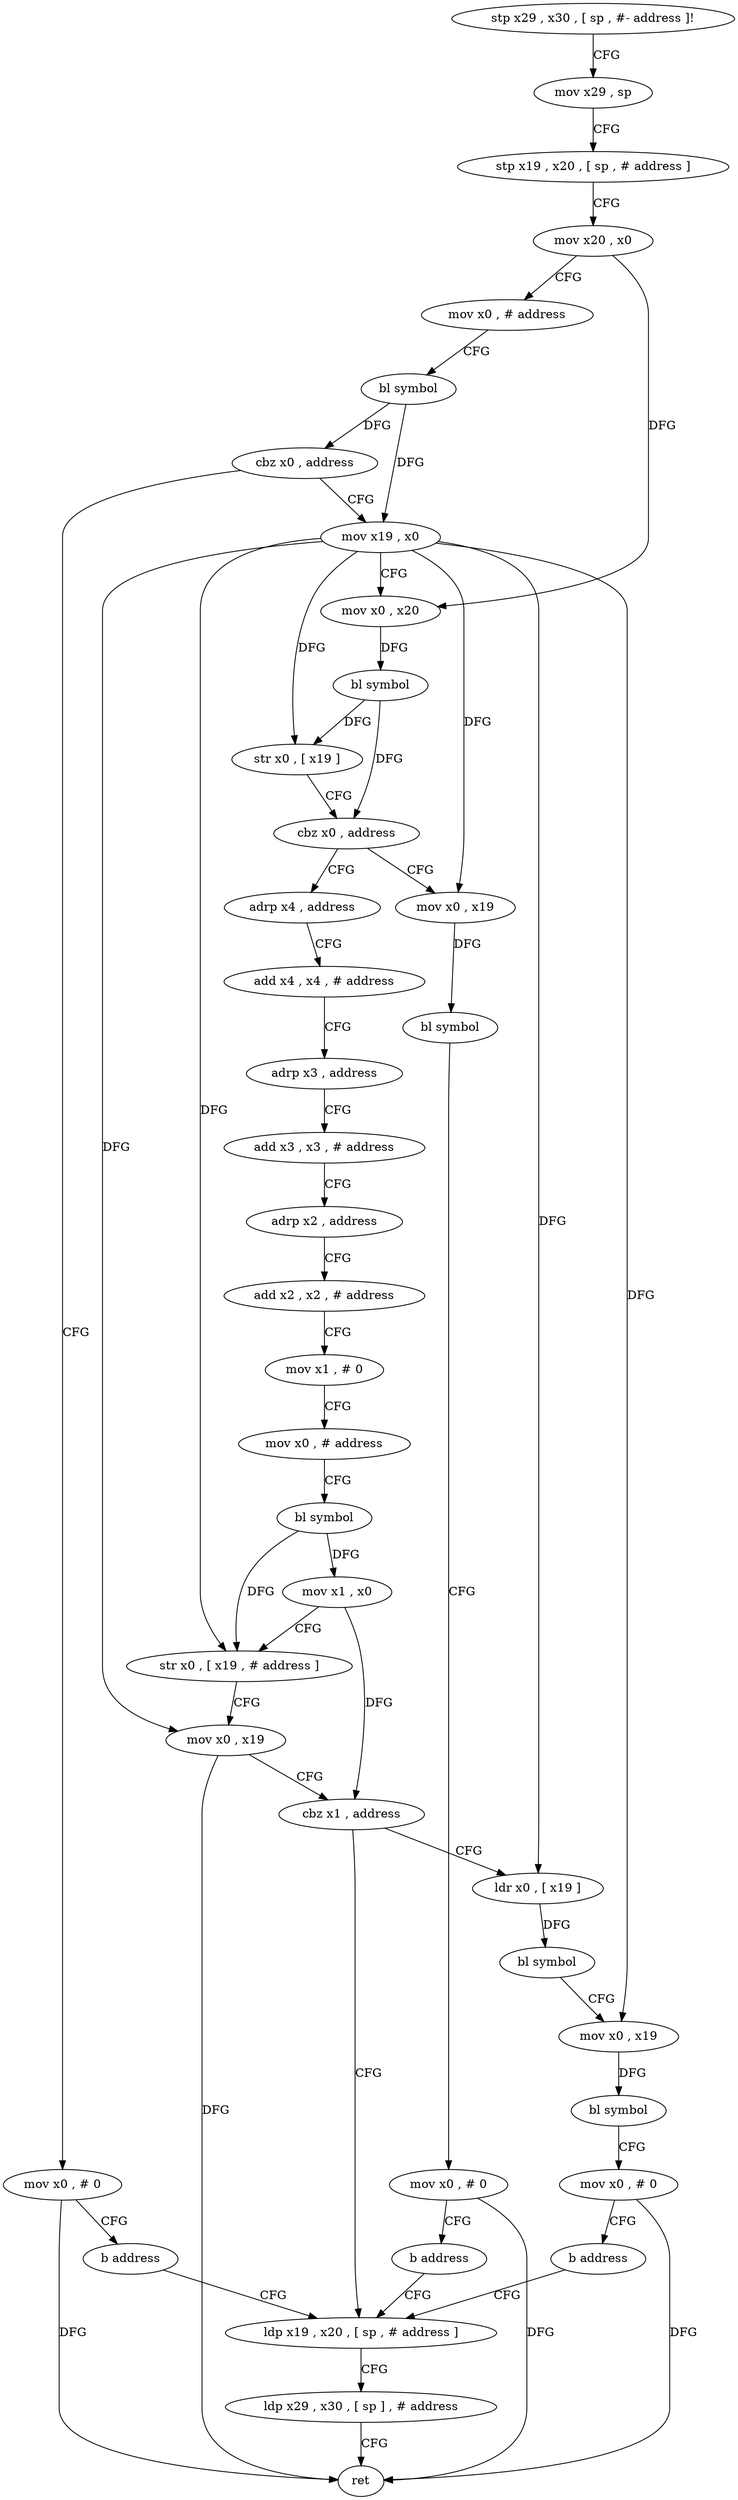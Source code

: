 digraph "func" {
"4235496" [label = "stp x29 , x30 , [ sp , #- address ]!" ]
"4235500" [label = "mov x29 , sp" ]
"4235504" [label = "stp x19 , x20 , [ sp , # address ]" ]
"4235508" [label = "mov x20 , x0" ]
"4235512" [label = "mov x0 , # address" ]
"4235516" [label = "bl symbol" ]
"4235520" [label = "cbz x0 , address" ]
"4235648" [label = "mov x0 , # 0" ]
"4235524" [label = "mov x19 , x0" ]
"4235652" [label = "b address" ]
"4235596" [label = "ldp x19 , x20 , [ sp , # address ]" ]
"4235528" [label = "mov x0 , x20" ]
"4235532" [label = "bl symbol" ]
"4235536" [label = "str x0 , [ x19 ]" ]
"4235540" [label = "cbz x0 , address" ]
"4235632" [label = "mov x0 , x19" ]
"4235544" [label = "adrp x4 , address" ]
"4235600" [label = "ldp x29 , x30 , [ sp ] , # address" ]
"4235604" [label = "ret" ]
"4235636" [label = "bl symbol" ]
"4235640" [label = "mov x0 , # 0" ]
"4235644" [label = "b address" ]
"4235548" [label = "add x4 , x4 , # address" ]
"4235552" [label = "adrp x3 , address" ]
"4235556" [label = "add x3 , x3 , # address" ]
"4235560" [label = "adrp x2 , address" ]
"4235564" [label = "add x2 , x2 , # address" ]
"4235568" [label = "mov x1 , # 0" ]
"4235572" [label = "mov x0 , # address" ]
"4235576" [label = "bl symbol" ]
"4235580" [label = "mov x1 , x0" ]
"4235584" [label = "str x0 , [ x19 , # address ]" ]
"4235588" [label = "mov x0 , x19" ]
"4235592" [label = "cbz x1 , address" ]
"4235608" [label = "ldr x0 , [ x19 ]" ]
"4235612" [label = "bl symbol" ]
"4235616" [label = "mov x0 , x19" ]
"4235620" [label = "bl symbol" ]
"4235624" [label = "mov x0 , # 0" ]
"4235628" [label = "b address" ]
"4235496" -> "4235500" [ label = "CFG" ]
"4235500" -> "4235504" [ label = "CFG" ]
"4235504" -> "4235508" [ label = "CFG" ]
"4235508" -> "4235512" [ label = "CFG" ]
"4235508" -> "4235528" [ label = "DFG" ]
"4235512" -> "4235516" [ label = "CFG" ]
"4235516" -> "4235520" [ label = "DFG" ]
"4235516" -> "4235524" [ label = "DFG" ]
"4235520" -> "4235648" [ label = "CFG" ]
"4235520" -> "4235524" [ label = "CFG" ]
"4235648" -> "4235652" [ label = "CFG" ]
"4235648" -> "4235604" [ label = "DFG" ]
"4235524" -> "4235528" [ label = "CFG" ]
"4235524" -> "4235536" [ label = "DFG" ]
"4235524" -> "4235632" [ label = "DFG" ]
"4235524" -> "4235584" [ label = "DFG" ]
"4235524" -> "4235588" [ label = "DFG" ]
"4235524" -> "4235608" [ label = "DFG" ]
"4235524" -> "4235616" [ label = "DFG" ]
"4235652" -> "4235596" [ label = "CFG" ]
"4235596" -> "4235600" [ label = "CFG" ]
"4235528" -> "4235532" [ label = "DFG" ]
"4235532" -> "4235536" [ label = "DFG" ]
"4235532" -> "4235540" [ label = "DFG" ]
"4235536" -> "4235540" [ label = "CFG" ]
"4235540" -> "4235632" [ label = "CFG" ]
"4235540" -> "4235544" [ label = "CFG" ]
"4235632" -> "4235636" [ label = "DFG" ]
"4235544" -> "4235548" [ label = "CFG" ]
"4235600" -> "4235604" [ label = "CFG" ]
"4235636" -> "4235640" [ label = "CFG" ]
"4235640" -> "4235644" [ label = "CFG" ]
"4235640" -> "4235604" [ label = "DFG" ]
"4235644" -> "4235596" [ label = "CFG" ]
"4235548" -> "4235552" [ label = "CFG" ]
"4235552" -> "4235556" [ label = "CFG" ]
"4235556" -> "4235560" [ label = "CFG" ]
"4235560" -> "4235564" [ label = "CFG" ]
"4235564" -> "4235568" [ label = "CFG" ]
"4235568" -> "4235572" [ label = "CFG" ]
"4235572" -> "4235576" [ label = "CFG" ]
"4235576" -> "4235580" [ label = "DFG" ]
"4235576" -> "4235584" [ label = "DFG" ]
"4235580" -> "4235584" [ label = "CFG" ]
"4235580" -> "4235592" [ label = "DFG" ]
"4235584" -> "4235588" [ label = "CFG" ]
"4235588" -> "4235592" [ label = "CFG" ]
"4235588" -> "4235604" [ label = "DFG" ]
"4235592" -> "4235608" [ label = "CFG" ]
"4235592" -> "4235596" [ label = "CFG" ]
"4235608" -> "4235612" [ label = "DFG" ]
"4235612" -> "4235616" [ label = "CFG" ]
"4235616" -> "4235620" [ label = "DFG" ]
"4235620" -> "4235624" [ label = "CFG" ]
"4235624" -> "4235628" [ label = "CFG" ]
"4235624" -> "4235604" [ label = "DFG" ]
"4235628" -> "4235596" [ label = "CFG" ]
}
